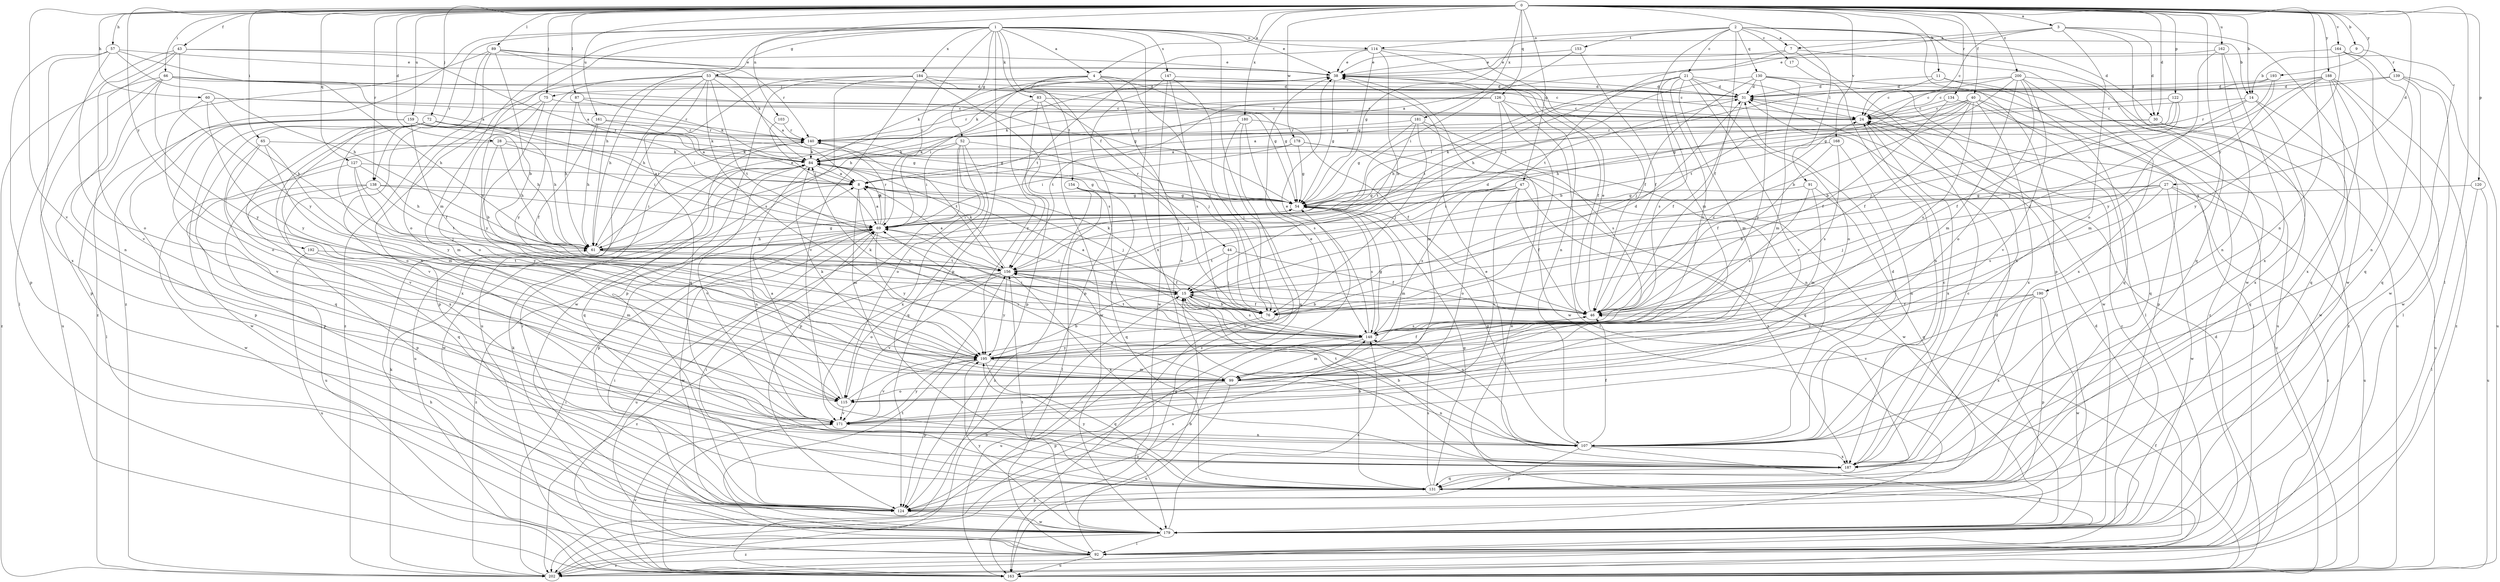 strict digraph  {
0;
1;
2;
3;
4;
7;
8;
9;
11;
14;
15;
17;
21;
24;
27;
28;
30;
31;
38;
40;
43;
44;
46;
47;
52;
53;
54;
57;
60;
61;
65;
66;
69;
72;
75;
76;
83;
84;
87;
89;
91;
92;
99;
103;
107;
114;
115;
120;
122;
124;
126;
127;
130;
131;
134;
138;
139;
140;
147;
148;
153;
154;
156;
159;
161;
162;
163;
164;
168;
171;
178;
179;
180;
181;
184;
187;
188;
190;
192;
193;
195;
200;
202;
0 -> 3  [label=a];
0 -> 4  [label=a];
0 -> 9  [label=b];
0 -> 11  [label=b];
0 -> 14  [label=b];
0 -> 27  [label=d];
0 -> 28  [label=d];
0 -> 30  [label=d];
0 -> 40  [label=f];
0 -> 43  [label=f];
0 -> 47  [label=g];
0 -> 57  [label=h];
0 -> 60  [label=h];
0 -> 65  [label=i];
0 -> 66  [label=i];
0 -> 72  [label=j];
0 -> 75  [label=j];
0 -> 87  [label=l];
0 -> 89  [label=l];
0 -> 91  [label=l];
0 -> 92  [label=l];
0 -> 103  [label=n];
0 -> 107  [label=n];
0 -> 120  [label=p];
0 -> 122  [label=p];
0 -> 126  [label=q];
0 -> 127  [label=q];
0 -> 134  [label=r];
0 -> 138  [label=r];
0 -> 159  [label=u];
0 -> 161  [label=u];
0 -> 162  [label=u];
0 -> 164  [label=v];
0 -> 168  [label=v];
0 -> 171  [label=v];
0 -> 178  [label=w];
0 -> 180  [label=x];
0 -> 181  [label=x];
0 -> 188  [label=y];
0 -> 190  [label=y];
0 -> 192  [label=y];
0 -> 193  [label=y];
0 -> 200  [label=z];
1 -> 4  [label=a];
1 -> 14  [label=b];
1 -> 38  [label=e];
1 -> 44  [label=f];
1 -> 52  [label=g];
1 -> 53  [label=g];
1 -> 61  [label=h];
1 -> 69  [label=i];
1 -> 83  [label=k];
1 -> 99  [label=m];
1 -> 114  [label=o];
1 -> 124  [label=p];
1 -> 138  [label=r];
1 -> 147  [label=s];
1 -> 163  [label=u];
1 -> 184  [label=x];
1 -> 187  [label=x];
1 -> 195  [label=y];
1 -> 202  [label=z];
2 -> 7  [label=a];
2 -> 17  [label=c];
2 -> 21  [label=c];
2 -> 30  [label=d];
2 -> 46  [label=f];
2 -> 54  [label=g];
2 -> 99  [label=m];
2 -> 114  [label=o];
2 -> 124  [label=p];
2 -> 130  [label=q];
2 -> 153  [label=t];
2 -> 179  [label=w];
3 -> 7  [label=a];
3 -> 8  [label=a];
3 -> 24  [label=c];
3 -> 30  [label=d];
3 -> 115  [label=o];
3 -> 131  [label=q];
3 -> 179  [label=w];
4 -> 31  [label=d];
4 -> 54  [label=g];
4 -> 69  [label=i];
4 -> 75  [label=j];
4 -> 76  [label=j];
4 -> 84  [label=k];
4 -> 107  [label=n];
4 -> 154  [label=t];
7 -> 38  [label=e];
7 -> 156  [label=t];
7 -> 187  [label=x];
7 -> 202  [label=z];
8 -> 54  [label=g];
8 -> 76  [label=j];
8 -> 99  [label=m];
8 -> 124  [label=p];
8 -> 148  [label=s];
9 -> 14  [label=b];
9 -> 139  [label=r];
11 -> 31  [label=d];
11 -> 69  [label=i];
11 -> 131  [label=q];
11 -> 202  [label=z];
14 -> 24  [label=c];
14 -> 46  [label=f];
14 -> 140  [label=r];
14 -> 179  [label=w];
14 -> 187  [label=x];
15 -> 46  [label=f];
15 -> 69  [label=i];
15 -> 76  [label=j];
15 -> 84  [label=k];
15 -> 107  [label=n];
15 -> 148  [label=s];
17 -> 187  [label=x];
21 -> 31  [label=d];
21 -> 69  [label=i];
21 -> 99  [label=m];
21 -> 115  [label=o];
21 -> 148  [label=s];
21 -> 156  [label=t];
21 -> 171  [label=v];
21 -> 179  [label=w];
21 -> 195  [label=y];
24 -> 140  [label=r];
24 -> 187  [label=x];
27 -> 15  [label=b];
27 -> 54  [label=g];
27 -> 76  [label=j];
27 -> 148  [label=s];
27 -> 163  [label=u];
27 -> 179  [label=w];
27 -> 202  [label=z];
28 -> 15  [label=b];
28 -> 61  [label=h];
28 -> 69  [label=i];
28 -> 84  [label=k];
28 -> 124  [label=p];
30 -> 8  [label=a];
30 -> 131  [label=q];
30 -> 140  [label=r];
30 -> 163  [label=u];
31 -> 24  [label=c];
31 -> 46  [label=f];
31 -> 61  [label=h];
38 -> 31  [label=d];
38 -> 46  [label=f];
38 -> 54  [label=g];
38 -> 61  [label=h];
38 -> 84  [label=k];
40 -> 8  [label=a];
40 -> 15  [label=b];
40 -> 24  [label=c];
40 -> 46  [label=f];
40 -> 61  [label=h];
40 -> 124  [label=p];
40 -> 131  [label=q];
40 -> 148  [label=s];
40 -> 187  [label=x];
43 -> 8  [label=a];
43 -> 38  [label=e];
43 -> 92  [label=l];
43 -> 107  [label=n];
43 -> 171  [label=v];
43 -> 195  [label=y];
44 -> 46  [label=f];
44 -> 76  [label=j];
44 -> 156  [label=t];
46 -> 15  [label=b];
46 -> 24  [label=c];
46 -> 38  [label=e];
46 -> 148  [label=s];
47 -> 46  [label=f];
47 -> 54  [label=g];
47 -> 69  [label=i];
47 -> 115  [label=o];
47 -> 148  [label=s];
47 -> 171  [label=v];
47 -> 187  [label=x];
52 -> 69  [label=i];
52 -> 76  [label=j];
52 -> 84  [label=k];
52 -> 115  [label=o];
52 -> 124  [label=p];
52 -> 131  [label=q];
52 -> 187  [label=x];
53 -> 8  [label=a];
53 -> 31  [label=d];
53 -> 54  [label=g];
53 -> 61  [label=h];
53 -> 131  [label=q];
53 -> 148  [label=s];
53 -> 156  [label=t];
53 -> 163  [label=u];
53 -> 195  [label=y];
53 -> 202  [label=z];
54 -> 69  [label=i];
54 -> 99  [label=m];
54 -> 140  [label=r];
54 -> 148  [label=s];
57 -> 8  [label=a];
57 -> 38  [label=e];
57 -> 61  [label=h];
57 -> 115  [label=o];
57 -> 124  [label=p];
57 -> 187  [label=x];
60 -> 24  [label=c];
60 -> 61  [label=h];
60 -> 115  [label=o];
60 -> 140  [label=r];
60 -> 195  [label=y];
61 -> 38  [label=e];
61 -> 46  [label=f];
61 -> 54  [label=g];
61 -> 156  [label=t];
65 -> 84  [label=k];
65 -> 99  [label=m];
65 -> 171  [label=v];
65 -> 187  [label=x];
65 -> 195  [label=y];
66 -> 24  [label=c];
66 -> 31  [label=d];
66 -> 54  [label=g];
66 -> 61  [label=h];
66 -> 124  [label=p];
66 -> 163  [label=u];
66 -> 195  [label=y];
66 -> 202  [label=z];
69 -> 8  [label=a];
69 -> 61  [label=h];
69 -> 84  [label=k];
69 -> 140  [label=r];
69 -> 163  [label=u];
69 -> 179  [label=w];
69 -> 195  [label=y];
69 -> 202  [label=z];
72 -> 54  [label=g];
72 -> 61  [label=h];
72 -> 84  [label=k];
72 -> 99  [label=m];
72 -> 115  [label=o];
72 -> 131  [label=q];
72 -> 140  [label=r];
72 -> 171  [label=v];
72 -> 179  [label=w];
72 -> 187  [label=x];
75 -> 24  [label=c];
75 -> 115  [label=o];
75 -> 124  [label=p];
75 -> 195  [label=y];
76 -> 8  [label=a];
76 -> 15  [label=b];
76 -> 31  [label=d];
76 -> 163  [label=u];
83 -> 24  [label=c];
83 -> 76  [label=j];
83 -> 124  [label=p];
83 -> 179  [label=w];
83 -> 195  [label=y];
84 -> 8  [label=a];
84 -> 54  [label=g];
84 -> 107  [label=n];
84 -> 171  [label=v];
84 -> 179  [label=w];
87 -> 24  [label=c];
87 -> 61  [label=h];
87 -> 69  [label=i];
87 -> 84  [label=k];
89 -> 15  [label=b];
89 -> 38  [label=e];
89 -> 84  [label=k];
89 -> 115  [label=o];
89 -> 140  [label=r];
89 -> 187  [label=x];
89 -> 202  [label=z];
91 -> 54  [label=g];
91 -> 99  [label=m];
91 -> 131  [label=q];
91 -> 148  [label=s];
92 -> 15  [label=b];
92 -> 31  [label=d];
92 -> 61  [label=h];
92 -> 69  [label=i];
92 -> 156  [label=t];
92 -> 163  [label=u];
92 -> 202  [label=z];
99 -> 69  [label=i];
99 -> 84  [label=k];
99 -> 107  [label=n];
99 -> 115  [label=o];
99 -> 124  [label=p];
99 -> 163  [label=u];
103 -> 69  [label=i];
103 -> 140  [label=r];
107 -> 24  [label=c];
107 -> 31  [label=d];
107 -> 46  [label=f];
107 -> 54  [label=g];
107 -> 92  [label=l];
107 -> 124  [label=p];
107 -> 156  [label=t];
107 -> 187  [label=x];
114 -> 15  [label=b];
114 -> 38  [label=e];
114 -> 46  [label=f];
114 -> 54  [label=g];
114 -> 107  [label=n];
114 -> 156  [label=t];
115 -> 8  [label=a];
115 -> 38  [label=e];
115 -> 171  [label=v];
120 -> 54  [label=g];
120 -> 92  [label=l];
120 -> 163  [label=u];
122 -> 15  [label=b];
122 -> 24  [label=c];
122 -> 46  [label=f];
122 -> 54  [label=g];
124 -> 69  [label=i];
124 -> 140  [label=r];
124 -> 148  [label=s];
124 -> 179  [label=w];
126 -> 24  [label=c];
126 -> 84  [label=k];
126 -> 92  [label=l];
126 -> 99  [label=m];
126 -> 140  [label=r];
126 -> 156  [label=t];
126 -> 179  [label=w];
127 -> 8  [label=a];
127 -> 61  [label=h];
127 -> 76  [label=j];
127 -> 179  [label=w];
127 -> 195  [label=y];
130 -> 31  [label=d];
130 -> 61  [label=h];
130 -> 76  [label=j];
130 -> 92  [label=l];
130 -> 99  [label=m];
130 -> 163  [label=u];
130 -> 195  [label=y];
131 -> 15  [label=b];
131 -> 54  [label=g];
131 -> 124  [label=p];
131 -> 148  [label=s];
131 -> 195  [label=y];
134 -> 24  [label=c];
134 -> 46  [label=f];
134 -> 92  [label=l];
138 -> 54  [label=g];
138 -> 69  [label=i];
138 -> 124  [label=p];
138 -> 131  [label=q];
138 -> 156  [label=t];
138 -> 163  [label=u];
139 -> 24  [label=c];
139 -> 31  [label=d];
139 -> 131  [label=q];
139 -> 163  [label=u];
139 -> 179  [label=w];
140 -> 84  [label=k];
140 -> 131  [label=q];
140 -> 156  [label=t];
140 -> 163  [label=u];
147 -> 31  [label=d];
147 -> 124  [label=p];
147 -> 148  [label=s];
147 -> 163  [label=u];
147 -> 179  [label=w];
148 -> 38  [label=e];
148 -> 54  [label=g];
148 -> 69  [label=i];
148 -> 84  [label=k];
148 -> 99  [label=m];
148 -> 156  [label=t];
148 -> 195  [label=y];
148 -> 202  [label=z];
153 -> 38  [label=e];
153 -> 46  [label=f];
153 -> 69  [label=i];
154 -> 54  [label=g];
154 -> 92  [label=l];
154 -> 131  [label=q];
154 -> 202  [label=z];
156 -> 8  [label=a];
156 -> 15  [label=b];
156 -> 31  [label=d];
156 -> 84  [label=k];
156 -> 115  [label=o];
156 -> 171  [label=v];
156 -> 187  [label=x];
156 -> 195  [label=y];
156 -> 202  [label=z];
159 -> 46  [label=f];
159 -> 54  [label=g];
159 -> 61  [label=h];
159 -> 69  [label=i];
159 -> 92  [label=l];
159 -> 124  [label=p];
159 -> 140  [label=r];
159 -> 171  [label=v];
161 -> 8  [label=a];
161 -> 46  [label=f];
161 -> 61  [label=h];
161 -> 140  [label=r];
162 -> 38  [label=e];
162 -> 107  [label=n];
162 -> 187  [label=x];
162 -> 195  [label=y];
163 -> 15  [label=b];
163 -> 24  [label=c];
163 -> 31  [label=d];
163 -> 38  [label=e];
163 -> 46  [label=f];
163 -> 171  [label=v];
164 -> 38  [label=e];
164 -> 107  [label=n];
164 -> 131  [label=q];
164 -> 179  [label=w];
164 -> 195  [label=y];
168 -> 46  [label=f];
168 -> 84  [label=k];
168 -> 107  [label=n];
168 -> 148  [label=s];
171 -> 107  [label=n];
171 -> 163  [label=u];
171 -> 195  [label=y];
178 -> 54  [label=g];
178 -> 69  [label=i];
178 -> 84  [label=k];
178 -> 131  [label=q];
178 -> 179  [label=w];
179 -> 24  [label=c];
179 -> 31  [label=d];
179 -> 69  [label=i];
179 -> 84  [label=k];
179 -> 92  [label=l];
179 -> 148  [label=s];
179 -> 156  [label=t];
179 -> 195  [label=y];
179 -> 202  [label=z];
180 -> 46  [label=f];
180 -> 76  [label=j];
180 -> 140  [label=r];
180 -> 148  [label=s];
180 -> 202  [label=z];
181 -> 54  [label=g];
181 -> 76  [label=j];
181 -> 107  [label=n];
181 -> 140  [label=r];
181 -> 148  [label=s];
181 -> 156  [label=t];
184 -> 24  [label=c];
184 -> 31  [label=d];
184 -> 61  [label=h];
184 -> 124  [label=p];
184 -> 148  [label=s];
184 -> 171  [label=v];
184 -> 179  [label=w];
187 -> 15  [label=b];
187 -> 24  [label=c];
187 -> 38  [label=e];
187 -> 131  [label=q];
188 -> 24  [label=c];
188 -> 31  [label=d];
188 -> 76  [label=j];
188 -> 92  [label=l];
188 -> 99  [label=m];
188 -> 131  [label=q];
188 -> 187  [label=x];
188 -> 202  [label=z];
190 -> 46  [label=f];
190 -> 124  [label=p];
190 -> 171  [label=v];
190 -> 179  [label=w];
190 -> 187  [label=x];
190 -> 195  [label=y];
192 -> 99  [label=m];
192 -> 156  [label=t];
192 -> 163  [label=u];
193 -> 24  [label=c];
193 -> 31  [label=d];
193 -> 54  [label=g];
193 -> 76  [label=j];
195 -> 15  [label=b];
195 -> 46  [label=f];
195 -> 99  [label=m];
195 -> 124  [label=p];
195 -> 131  [label=q];
195 -> 171  [label=v];
200 -> 15  [label=b];
200 -> 31  [label=d];
200 -> 99  [label=m];
200 -> 115  [label=o];
200 -> 156  [label=t];
200 -> 163  [label=u];
200 -> 171  [label=v];
200 -> 187  [label=x];
202 -> 54  [label=g];
202 -> 69  [label=i];
202 -> 84  [label=k];
}
